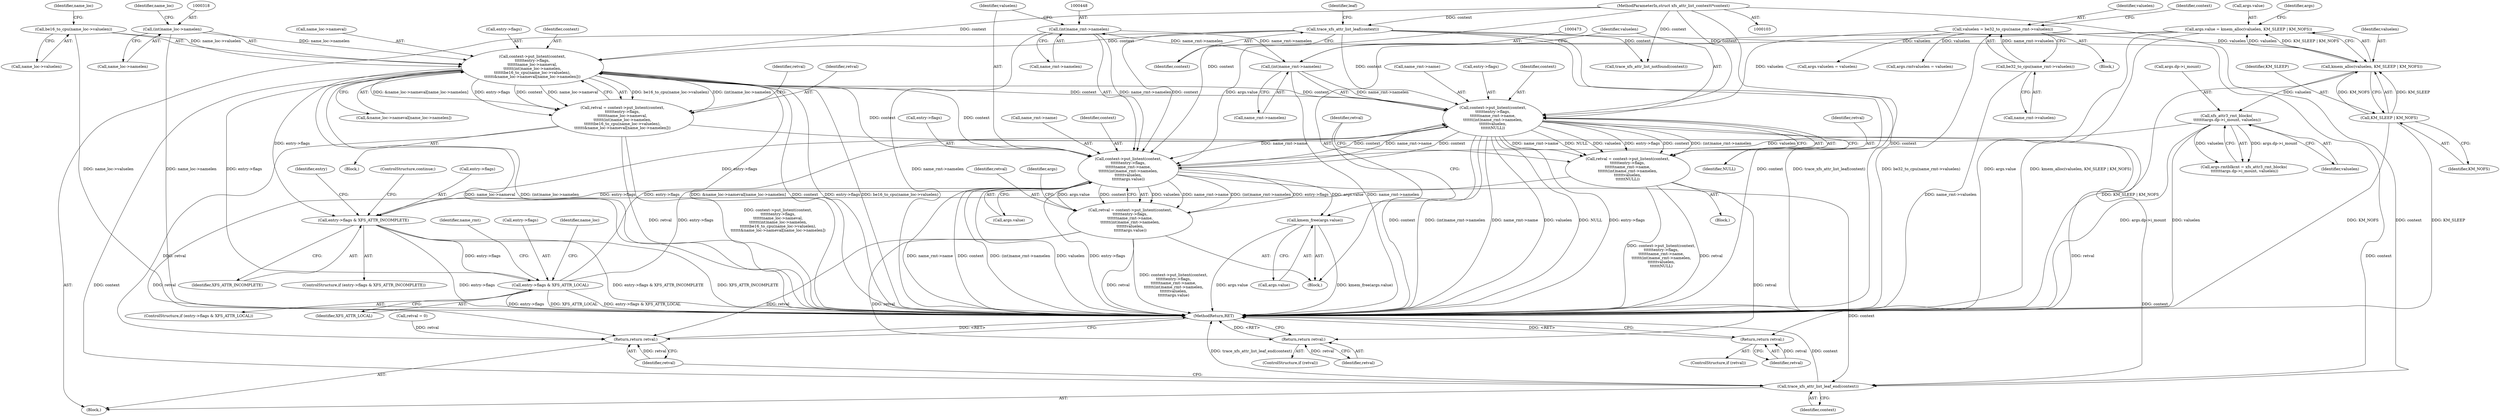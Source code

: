digraph "0_linux_2e83b79b2d6c78bf1b4aa227938a214dcbddc83f@array" {
"1000309" [label="(Call,context->put_listent(context,\n\t\t\t\t\t\tentry->flags,\n\t\t\t\t\t\tname_loc->nameval,\n\t\t\t\t\t\t(int)name_loc->namelen,\n\t\t\t\t\t\tbe16_to_cpu(name_loc->valuelen),\n\t\t\t\t\t\t&name_loc->nameval[name_loc->namelen]))"];
"1000464" [label="(Call,context->put_listent(context,\n\t\t\t\t\t\tentry->flags,\n\t\t\t\t\t\tname_rmt->name,\n\t\t\t\t\t\t(int)name_rmt->namelen,\n\t\t\t\t\t\tvaluelen,\n\t\t\t\t\t\tNULL))"];
"1000309" [label="(Call,context->put_listent(context,\n\t\t\t\t\t\tentry->flags,\n\t\t\t\t\t\tname_loc->nameval,\n\t\t\t\t\t\t(int)name_loc->namelen,\n\t\t\t\t\t\tbe16_to_cpu(name_loc->valuelen),\n\t\t\t\t\t\t&name_loc->nameval[name_loc->namelen]))"];
"1000439" [label="(Call,context->put_listent(context,\n\t\t\t\t\t\tentry->flags,\n\t\t\t\t\t\tname_rmt->name,\n\t\t\t\t\t\t(int)name_rmt->namelen,\n\t\t\t\t\t\tvaluelen,\n\t\t\t\t\t\targs.value))"];
"1000122" [label="(Call,trace_xfs_attr_list_leaf(context))"];
"1000105" [label="(MethodParameterIn,struct xfs_attr_list_context\t*context)"];
"1000295" [label="(Call,entry->flags & XFS_ATTR_LOCAL)"];
"1000288" [label="(Call,entry->flags & XFS_ATTR_INCOMPLETE)"];
"1000447" [label="(Call,(int)name_rmt->namelen)"];
"1000472" [label="(Call,(int)name_rmt->namelen)"];
"1000421" [label="(Call,xfs_attr3_rmt_blocks(\n \t\t\t\t\t\t\targs.dp->i_mount, valuelen))"];
"1000404" [label="(Call,kmem_alloc(valuelen, KM_SLEEP | KM_NOFS))"];
"1000347" [label="(Call,valuelen = be32_to_cpu(name_rmt->valuelen))"];
"1000349" [label="(Call,be32_to_cpu(name_rmt->valuelen))"];
"1000406" [label="(Call,KM_SLEEP | KM_NOFS)"];
"1000400" [label="(Call,args.value = kmem_alloc(valuelen, KM_SLEEP | KM_NOFS))"];
"1000317" [label="(Call,(int)name_loc->namelen)"];
"1000322" [label="(Call,be16_to_cpu(name_loc->valuelen))"];
"1000307" [label="(Call,retval = context->put_listent(context,\n\t\t\t\t\t\tentry->flags,\n\t\t\t\t\t\tname_loc->nameval,\n\t\t\t\t\t\t(int)name_loc->namelen,\n\t\t\t\t\t\tbe16_to_cpu(name_loc->valuelen),\n\t\t\t\t\t\t&name_loc->nameval[name_loc->namelen]))"];
"1000336" [label="(Return,return retval;)"];
"1000494" [label="(Return,return retval;)"];
"1000437" [label="(Call,retval = context->put_listent(context,\n\t\t\t\t\t\tentry->flags,\n\t\t\t\t\t\tname_rmt->name,\n\t\t\t\t\t\t(int)name_rmt->namelen,\n\t\t\t\t\t\tvaluelen,\n\t\t\t\t\t\targs.value))"];
"1000481" [label="(Return,return retval;)"];
"1000456" [label="(Call,kmem_free(args.value))"];
"1000462" [label="(Call,retval = context->put_listent(context,\n\t\t\t\t\t\tentry->flags,\n\t\t\t\t\t\tname_rmt->name,\n\t\t\t\t\t\t(int)name_rmt->namelen,\n\t\t\t\t\t\tvaluelen,\n\t\t\t\t\t\tNULL))"];
"1000492" [label="(Call,trace_xfs_attr_list_leaf_end(context))"];
"1000465" [label="(Identifier,context)"];
"1000400" [label="(Call,args.value = kmem_alloc(valuelen, KM_SLEEP | KM_NOFS))"];
"1000438" [label="(Identifier,retval)"];
"1000463" [label="(Identifier,retval)"];
"1000492" [label="(Call,trace_xfs_attr_list_leaf_end(context))"];
"1000406" [label="(Call,KM_SLEEP | KM_NOFS)"];
"1000458" [label="(Identifier,args)"];
"1000357" [label="(Block,)"];
"1000335" [label="(Identifier,retval)"];
"1000417" [label="(Call,args.rmtblkcnt = xfs_attr3_rmt_blocks(\n \t\t\t\t\t\t\targs.dp->i_mount, valuelen))"];
"1000472" [label="(Call,(int)name_rmt->namelen)"];
"1000405" [label="(Identifier,valuelen)"];
"1000456" [label="(Call,kmem_free(args.value))"];
"1000297" [label="(Identifier,entry)"];
"1000308" [label="(Identifier,retval)"];
"1000355" [label="(Identifier,context)"];
"1000404" [label="(Call,kmem_alloc(valuelen, KM_SLEEP | KM_NOFS))"];
"1000322" [label="(Call,be16_to_cpu(name_loc->valuelen))"];
"1000339" [label="(Block,)"];
"1000299" [label="(Identifier,XFS_ATTR_LOCAL)"];
"1000496" [label="(MethodReturn,RET)"];
"1000336" [label="(Return,return retval;)"];
"1000329" [label="(Identifier,name_loc)"];
"1000324" [label="(Identifier,name_loc)"];
"1000123" [label="(Identifier,context)"];
"1000480" [label="(Identifier,retval)"];
"1000439" [label="(Call,context->put_listent(context,\n\t\t\t\t\t\tentry->flags,\n\t\t\t\t\t\tname_rmt->name,\n\t\t\t\t\t\t(int)name_rmt->namelen,\n\t\t\t\t\t\tvaluelen,\n\t\t\t\t\t\targs.value))"];
"1000105" [label="(MethodParameterIn,struct xfs_attr_list_context\t*context)"];
"1000229" [label="(Call,trace_xfs_attr_list_notfound(context))"];
"1000323" [label="(Call,name_loc->valuelen)"];
"1000326" [label="(Call,&name_loc->nameval[name_loc->namelen])"];
"1000437" [label="(Call,retval = context->put_listent(context,\n\t\t\t\t\t\tentry->flags,\n\t\t\t\t\t\tname_rmt->name,\n\t\t\t\t\t\t(int)name_rmt->namelen,\n\t\t\t\t\t\tvaluelen,\n\t\t\t\t\t\targs.value))"];
"1000350" [label="(Call,name_rmt->valuelen)"];
"1000303" [label="(Identifier,name_loc)"];
"1000287" [label="(ControlStructure,if (entry->flags & XFS_ATTR_INCOMPLETE))"];
"1000300" [label="(Block,)"];
"1000334" [label="(ControlStructure,if (retval))"];
"1000427" [label="(Identifier,valuelen)"];
"1000474" [label="(Call,name_rmt->namelen)"];
"1000444" [label="(Call,name_rmt->name)"];
"1000493" [label="(Identifier,context)"];
"1000452" [label="(Identifier,valuelen)"];
"1000440" [label="(Identifier,context)"];
"1000461" [label="(Block,)"];
"1000411" [label="(Identifier,args)"];
"1000309" [label="(Call,context->put_listent(context,\n\t\t\t\t\t\tentry->flags,\n\t\t\t\t\t\tname_loc->nameval,\n\t\t\t\t\t\t(int)name_loc->namelen,\n\t\t\t\t\t\tbe16_to_cpu(name_loc->valuelen),\n\t\t\t\t\t\t&name_loc->nameval[name_loc->namelen]))"];
"1000342" [label="(Identifier,name_rmt)"];
"1000314" [label="(Call,name_loc->nameval)"];
"1000337" [label="(Identifier,retval)"];
"1000447" [label="(Call,(int)name_rmt->namelen)"];
"1000292" [label="(Identifier,XFS_ATTR_INCOMPLETE)"];
"1000441" [label="(Call,entry->flags)"];
"1000478" [label="(Identifier,NULL)"];
"1000407" [label="(Identifier,KM_SLEEP)"];
"1000494" [label="(Return,return retval;)"];
"1000349" [label="(Call,be32_to_cpu(name_rmt->valuelen))"];
"1000479" [label="(ControlStructure,if (retval))"];
"1000293" [label="(ControlStructure,continue;)"];
"1000122" [label="(Call,trace_xfs_attr_list_leaf(context))"];
"1000401" [label="(Call,args.value)"];
"1000495" [label="(Identifier,retval)"];
"1000449" [label="(Call,name_rmt->namelen)"];
"1000347" [label="(Call,valuelen = be32_to_cpu(name_rmt->valuelen))"];
"1000294" [label="(ControlStructure,if (entry->flags & XFS_ATTR_LOCAL))"];
"1000288" [label="(Call,entry->flags & XFS_ATTR_INCOMPLETE)"];
"1000464" [label="(Call,context->put_listent(context,\n\t\t\t\t\t\tentry->flags,\n\t\t\t\t\t\tname_rmt->name,\n\t\t\t\t\t\t(int)name_rmt->namelen,\n\t\t\t\t\t\tvaluelen,\n\t\t\t\t\t\tNULL))"];
"1000289" [label="(Call,entry->flags)"];
"1000477" [label="(Identifier,valuelen)"];
"1000348" [label="(Identifier,valuelen)"];
"1000469" [label="(Call,name_rmt->name)"];
"1000295" [label="(Call,entry->flags & XFS_ATTR_LOCAL)"];
"1000390" [label="(Call,args.valuelen = valuelen)"];
"1000296" [label="(Call,entry->flags)"];
"1000125" [label="(Identifier,leaf)"];
"1000453" [label="(Call,args.value)"];
"1000408" [label="(Identifier,KM_NOFS)"];
"1000311" [label="(Call,entry->flags)"];
"1000395" [label="(Call,args.rmtvaluelen = valuelen)"];
"1000457" [label="(Call,args.value)"];
"1000249" [label="(Call,retval = 0)"];
"1000466" [label="(Call,entry->flags)"];
"1000106" [label="(Block,)"];
"1000319" [label="(Call,name_loc->namelen)"];
"1000482" [label="(Identifier,retval)"];
"1000421" [label="(Call,xfs_attr3_rmt_blocks(\n \t\t\t\t\t\t\targs.dp->i_mount, valuelen))"];
"1000317" [label="(Call,(int)name_loc->namelen)"];
"1000422" [label="(Call,args.dp->i_mount)"];
"1000307" [label="(Call,retval = context->put_listent(context,\n\t\t\t\t\t\tentry->flags,\n\t\t\t\t\t\tname_loc->nameval,\n\t\t\t\t\t\t(int)name_loc->namelen,\n\t\t\t\t\t\tbe16_to_cpu(name_loc->valuelen),\n\t\t\t\t\t\t&name_loc->nameval[name_loc->namelen]))"];
"1000462" [label="(Call,retval = context->put_listent(context,\n\t\t\t\t\t\tentry->flags,\n\t\t\t\t\t\tname_rmt->name,\n\t\t\t\t\t\t(int)name_rmt->namelen,\n\t\t\t\t\t\tvaluelen,\n\t\t\t\t\t\tNULL))"];
"1000481" [label="(Return,return retval;)"];
"1000310" [label="(Identifier,context)"];
"1000309" -> "1000307"  [label="AST: "];
"1000309" -> "1000326"  [label="CFG: "];
"1000310" -> "1000309"  [label="AST: "];
"1000311" -> "1000309"  [label="AST: "];
"1000314" -> "1000309"  [label="AST: "];
"1000317" -> "1000309"  [label="AST: "];
"1000322" -> "1000309"  [label="AST: "];
"1000326" -> "1000309"  [label="AST: "];
"1000307" -> "1000309"  [label="CFG: "];
"1000309" -> "1000496"  [label="DDG: &name_loc->nameval[name_loc->namelen]"];
"1000309" -> "1000496"  [label="DDG: context"];
"1000309" -> "1000496"  [label="DDG: entry->flags"];
"1000309" -> "1000496"  [label="DDG: be16_to_cpu(name_loc->valuelen)"];
"1000309" -> "1000496"  [label="DDG: name_loc->nameval"];
"1000309" -> "1000496"  [label="DDG: (int)name_loc->namelen"];
"1000309" -> "1000288"  [label="DDG: entry->flags"];
"1000309" -> "1000307"  [label="DDG: be16_to_cpu(name_loc->valuelen)"];
"1000309" -> "1000307"  [label="DDG: (int)name_loc->namelen"];
"1000309" -> "1000307"  [label="DDG: &name_loc->nameval[name_loc->namelen]"];
"1000309" -> "1000307"  [label="DDG: entry->flags"];
"1000309" -> "1000307"  [label="DDG: context"];
"1000309" -> "1000307"  [label="DDG: name_loc->nameval"];
"1000464" -> "1000309"  [label="DDG: context"];
"1000439" -> "1000309"  [label="DDG: context"];
"1000122" -> "1000309"  [label="DDG: context"];
"1000105" -> "1000309"  [label="DDG: context"];
"1000295" -> "1000309"  [label="DDG: entry->flags"];
"1000317" -> "1000309"  [label="DDG: name_loc->namelen"];
"1000322" -> "1000309"  [label="DDG: name_loc->valuelen"];
"1000309" -> "1000439"  [label="DDG: context"];
"1000309" -> "1000464"  [label="DDG: context"];
"1000309" -> "1000492"  [label="DDG: context"];
"1000464" -> "1000462"  [label="AST: "];
"1000464" -> "1000478"  [label="CFG: "];
"1000465" -> "1000464"  [label="AST: "];
"1000466" -> "1000464"  [label="AST: "];
"1000469" -> "1000464"  [label="AST: "];
"1000472" -> "1000464"  [label="AST: "];
"1000477" -> "1000464"  [label="AST: "];
"1000478" -> "1000464"  [label="AST: "];
"1000462" -> "1000464"  [label="CFG: "];
"1000464" -> "1000496"  [label="DDG: context"];
"1000464" -> "1000496"  [label="DDG: (int)name_rmt->namelen"];
"1000464" -> "1000496"  [label="DDG: name_rmt->name"];
"1000464" -> "1000496"  [label="DDG: valuelen"];
"1000464" -> "1000496"  [label="DDG: NULL"];
"1000464" -> "1000496"  [label="DDG: entry->flags"];
"1000464" -> "1000288"  [label="DDG: entry->flags"];
"1000464" -> "1000439"  [label="DDG: context"];
"1000464" -> "1000439"  [label="DDG: name_rmt->name"];
"1000464" -> "1000462"  [label="DDG: name_rmt->name"];
"1000464" -> "1000462"  [label="DDG: NULL"];
"1000464" -> "1000462"  [label="DDG: valuelen"];
"1000464" -> "1000462"  [label="DDG: entry->flags"];
"1000464" -> "1000462"  [label="DDG: context"];
"1000464" -> "1000462"  [label="DDG: (int)name_rmt->namelen"];
"1000439" -> "1000464"  [label="DDG: context"];
"1000439" -> "1000464"  [label="DDG: name_rmt->name"];
"1000122" -> "1000464"  [label="DDG: context"];
"1000105" -> "1000464"  [label="DDG: context"];
"1000295" -> "1000464"  [label="DDG: entry->flags"];
"1000472" -> "1000464"  [label="DDG: name_rmt->namelen"];
"1000347" -> "1000464"  [label="DDG: valuelen"];
"1000464" -> "1000492"  [label="DDG: context"];
"1000439" -> "1000437"  [label="AST: "];
"1000439" -> "1000453"  [label="CFG: "];
"1000440" -> "1000439"  [label="AST: "];
"1000441" -> "1000439"  [label="AST: "];
"1000444" -> "1000439"  [label="AST: "];
"1000447" -> "1000439"  [label="AST: "];
"1000452" -> "1000439"  [label="AST: "];
"1000453" -> "1000439"  [label="AST: "];
"1000437" -> "1000439"  [label="CFG: "];
"1000439" -> "1000496"  [label="DDG: context"];
"1000439" -> "1000496"  [label="DDG: (int)name_rmt->namelen"];
"1000439" -> "1000496"  [label="DDG: valuelen"];
"1000439" -> "1000496"  [label="DDG: entry->flags"];
"1000439" -> "1000496"  [label="DDG: name_rmt->name"];
"1000439" -> "1000288"  [label="DDG: entry->flags"];
"1000439" -> "1000437"  [label="DDG: valuelen"];
"1000439" -> "1000437"  [label="DDG: name_rmt->name"];
"1000439" -> "1000437"  [label="DDG: (int)name_rmt->namelen"];
"1000439" -> "1000437"  [label="DDG: entry->flags"];
"1000439" -> "1000437"  [label="DDG: args.value"];
"1000439" -> "1000437"  [label="DDG: context"];
"1000122" -> "1000439"  [label="DDG: context"];
"1000105" -> "1000439"  [label="DDG: context"];
"1000295" -> "1000439"  [label="DDG: entry->flags"];
"1000447" -> "1000439"  [label="DDG: name_rmt->namelen"];
"1000421" -> "1000439"  [label="DDG: valuelen"];
"1000400" -> "1000439"  [label="DDG: args.value"];
"1000439" -> "1000456"  [label="DDG: args.value"];
"1000439" -> "1000492"  [label="DDG: context"];
"1000122" -> "1000106"  [label="AST: "];
"1000122" -> "1000123"  [label="CFG: "];
"1000123" -> "1000122"  [label="AST: "];
"1000125" -> "1000122"  [label="CFG: "];
"1000122" -> "1000496"  [label="DDG: context"];
"1000122" -> "1000496"  [label="DDG: trace_xfs_attr_list_leaf(context)"];
"1000105" -> "1000122"  [label="DDG: context"];
"1000122" -> "1000229"  [label="DDG: context"];
"1000122" -> "1000492"  [label="DDG: context"];
"1000105" -> "1000103"  [label="AST: "];
"1000105" -> "1000496"  [label="DDG: context"];
"1000105" -> "1000229"  [label="DDG: context"];
"1000105" -> "1000492"  [label="DDG: context"];
"1000295" -> "1000294"  [label="AST: "];
"1000295" -> "1000299"  [label="CFG: "];
"1000296" -> "1000295"  [label="AST: "];
"1000299" -> "1000295"  [label="AST: "];
"1000303" -> "1000295"  [label="CFG: "];
"1000342" -> "1000295"  [label="CFG: "];
"1000295" -> "1000496"  [label="DDG: entry->flags"];
"1000295" -> "1000496"  [label="DDG: XFS_ATTR_LOCAL"];
"1000295" -> "1000496"  [label="DDG: entry->flags & XFS_ATTR_LOCAL"];
"1000288" -> "1000295"  [label="DDG: entry->flags"];
"1000288" -> "1000287"  [label="AST: "];
"1000288" -> "1000292"  [label="CFG: "];
"1000289" -> "1000288"  [label="AST: "];
"1000292" -> "1000288"  [label="AST: "];
"1000293" -> "1000288"  [label="CFG: "];
"1000297" -> "1000288"  [label="CFG: "];
"1000288" -> "1000496"  [label="DDG: XFS_ATTR_INCOMPLETE"];
"1000288" -> "1000496"  [label="DDG: entry->flags"];
"1000288" -> "1000496"  [label="DDG: entry->flags & XFS_ATTR_INCOMPLETE"];
"1000447" -> "1000449"  [label="CFG: "];
"1000448" -> "1000447"  [label="AST: "];
"1000449" -> "1000447"  [label="AST: "];
"1000452" -> "1000447"  [label="CFG: "];
"1000447" -> "1000496"  [label="DDG: name_rmt->namelen"];
"1000472" -> "1000447"  [label="DDG: name_rmt->namelen"];
"1000447" -> "1000472"  [label="DDG: name_rmt->namelen"];
"1000472" -> "1000474"  [label="CFG: "];
"1000473" -> "1000472"  [label="AST: "];
"1000474" -> "1000472"  [label="AST: "];
"1000477" -> "1000472"  [label="CFG: "];
"1000472" -> "1000496"  [label="DDG: name_rmt->namelen"];
"1000421" -> "1000417"  [label="AST: "];
"1000421" -> "1000427"  [label="CFG: "];
"1000422" -> "1000421"  [label="AST: "];
"1000427" -> "1000421"  [label="AST: "];
"1000417" -> "1000421"  [label="CFG: "];
"1000421" -> "1000496"  [label="DDG: valuelen"];
"1000421" -> "1000496"  [label="DDG: args.dp->i_mount"];
"1000421" -> "1000417"  [label="DDG: args.dp->i_mount"];
"1000421" -> "1000417"  [label="DDG: valuelen"];
"1000404" -> "1000421"  [label="DDG: valuelen"];
"1000404" -> "1000400"  [label="AST: "];
"1000404" -> "1000406"  [label="CFG: "];
"1000405" -> "1000404"  [label="AST: "];
"1000406" -> "1000404"  [label="AST: "];
"1000400" -> "1000404"  [label="CFG: "];
"1000404" -> "1000496"  [label="DDG: KM_SLEEP | KM_NOFS"];
"1000404" -> "1000400"  [label="DDG: valuelen"];
"1000404" -> "1000400"  [label="DDG: KM_SLEEP | KM_NOFS"];
"1000347" -> "1000404"  [label="DDG: valuelen"];
"1000406" -> "1000404"  [label="DDG: KM_SLEEP"];
"1000406" -> "1000404"  [label="DDG: KM_NOFS"];
"1000347" -> "1000339"  [label="AST: "];
"1000347" -> "1000349"  [label="CFG: "];
"1000348" -> "1000347"  [label="AST: "];
"1000349" -> "1000347"  [label="AST: "];
"1000355" -> "1000347"  [label="CFG: "];
"1000347" -> "1000496"  [label="DDG: be32_to_cpu(name_rmt->valuelen)"];
"1000349" -> "1000347"  [label="DDG: name_rmt->valuelen"];
"1000347" -> "1000390"  [label="DDG: valuelen"];
"1000347" -> "1000395"  [label="DDG: valuelen"];
"1000349" -> "1000350"  [label="CFG: "];
"1000350" -> "1000349"  [label="AST: "];
"1000349" -> "1000496"  [label="DDG: name_rmt->valuelen"];
"1000406" -> "1000408"  [label="CFG: "];
"1000407" -> "1000406"  [label="AST: "];
"1000408" -> "1000406"  [label="AST: "];
"1000406" -> "1000496"  [label="DDG: KM_SLEEP"];
"1000406" -> "1000496"  [label="DDG: KM_NOFS"];
"1000400" -> "1000357"  [label="AST: "];
"1000401" -> "1000400"  [label="AST: "];
"1000411" -> "1000400"  [label="CFG: "];
"1000400" -> "1000496"  [label="DDG: args.value"];
"1000400" -> "1000496"  [label="DDG: kmem_alloc(valuelen, KM_SLEEP | KM_NOFS)"];
"1000317" -> "1000319"  [label="CFG: "];
"1000318" -> "1000317"  [label="AST: "];
"1000319" -> "1000317"  [label="AST: "];
"1000324" -> "1000317"  [label="CFG: "];
"1000317" -> "1000496"  [label="DDG: name_loc->namelen"];
"1000322" -> "1000323"  [label="CFG: "];
"1000323" -> "1000322"  [label="AST: "];
"1000329" -> "1000322"  [label="CFG: "];
"1000322" -> "1000496"  [label="DDG: name_loc->valuelen"];
"1000307" -> "1000300"  [label="AST: "];
"1000308" -> "1000307"  [label="AST: "];
"1000335" -> "1000307"  [label="CFG: "];
"1000307" -> "1000496"  [label="DDG: context->put_listent(context,\n\t\t\t\t\t\tentry->flags,\n\t\t\t\t\t\tname_loc->nameval,\n\t\t\t\t\t\t(int)name_loc->namelen,\n\t\t\t\t\t\tbe16_to_cpu(name_loc->valuelen),\n\t\t\t\t\t\t&name_loc->nameval[name_loc->namelen])"];
"1000307" -> "1000496"  [label="DDG: retval"];
"1000307" -> "1000336"  [label="DDG: retval"];
"1000307" -> "1000494"  [label="DDG: retval"];
"1000336" -> "1000334"  [label="AST: "];
"1000336" -> "1000337"  [label="CFG: "];
"1000337" -> "1000336"  [label="AST: "];
"1000496" -> "1000336"  [label="CFG: "];
"1000336" -> "1000496"  [label="DDG: <RET>"];
"1000337" -> "1000336"  [label="DDG: retval"];
"1000494" -> "1000106"  [label="AST: "];
"1000494" -> "1000495"  [label="CFG: "];
"1000495" -> "1000494"  [label="AST: "];
"1000496" -> "1000494"  [label="CFG: "];
"1000494" -> "1000496"  [label="DDG: <RET>"];
"1000495" -> "1000494"  [label="DDG: retval"];
"1000462" -> "1000494"  [label="DDG: retval"];
"1000437" -> "1000494"  [label="DDG: retval"];
"1000249" -> "1000494"  [label="DDG: retval"];
"1000437" -> "1000357"  [label="AST: "];
"1000438" -> "1000437"  [label="AST: "];
"1000458" -> "1000437"  [label="CFG: "];
"1000437" -> "1000496"  [label="DDG: retval"];
"1000437" -> "1000496"  [label="DDG: context->put_listent(context,\n\t\t\t\t\t\tentry->flags,\n\t\t\t\t\t\tname_rmt->name,\n\t\t\t\t\t\t(int)name_rmt->namelen,\n\t\t\t\t\t\tvaluelen,\n\t\t\t\t\t\targs.value)"];
"1000437" -> "1000481"  [label="DDG: retval"];
"1000481" -> "1000479"  [label="AST: "];
"1000481" -> "1000482"  [label="CFG: "];
"1000482" -> "1000481"  [label="AST: "];
"1000496" -> "1000481"  [label="CFG: "];
"1000481" -> "1000496"  [label="DDG: <RET>"];
"1000482" -> "1000481"  [label="DDG: retval"];
"1000462" -> "1000481"  [label="DDG: retval"];
"1000456" -> "1000357"  [label="AST: "];
"1000456" -> "1000457"  [label="CFG: "];
"1000457" -> "1000456"  [label="AST: "];
"1000480" -> "1000456"  [label="CFG: "];
"1000456" -> "1000496"  [label="DDG: args.value"];
"1000456" -> "1000496"  [label="DDG: kmem_free(args.value)"];
"1000462" -> "1000461"  [label="AST: "];
"1000463" -> "1000462"  [label="AST: "];
"1000480" -> "1000462"  [label="CFG: "];
"1000462" -> "1000496"  [label="DDG: retval"];
"1000462" -> "1000496"  [label="DDG: context->put_listent(context,\n\t\t\t\t\t\tentry->flags,\n\t\t\t\t\t\tname_rmt->name,\n\t\t\t\t\t\t(int)name_rmt->namelen,\n\t\t\t\t\t\tvaluelen,\n\t\t\t\t\t\tNULL)"];
"1000492" -> "1000106"  [label="AST: "];
"1000492" -> "1000493"  [label="CFG: "];
"1000493" -> "1000492"  [label="AST: "];
"1000495" -> "1000492"  [label="CFG: "];
"1000492" -> "1000496"  [label="DDG: context"];
"1000492" -> "1000496"  [label="DDG: trace_xfs_attr_list_leaf_end(context)"];
}

